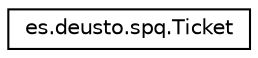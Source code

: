 digraph "Representación gráfica de la clase"
{
 // LATEX_PDF_SIZE
  edge [fontname="Helvetica",fontsize="10",labelfontname="Helvetica",labelfontsize="10"];
  node [fontname="Helvetica",fontsize="10",shape=record];
  rankdir="LR";
  Node0 [label="es.deusto.spq.Ticket",height=0.2,width=0.4,color="black", fillcolor="white", style="filled",URL="$classes_1_1deusto_1_1spq_1_1_ticket.html",tooltip=" "];
}

